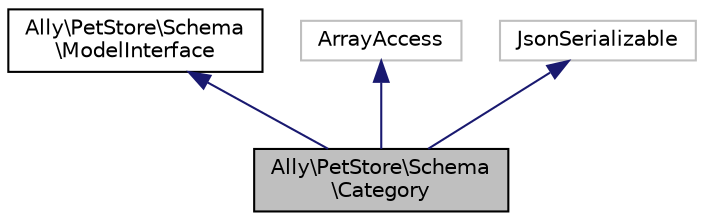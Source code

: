 digraph "Ally\PetStore\Schema\Category"
{
 // INTERACTIVE_SVG=YES
  edge [fontname="Helvetica",fontsize="10",labelfontname="Helvetica",labelfontsize="10"];
  node [fontname="Helvetica",fontsize="10",shape=record];
  Node0 [label="Ally\\PetStore\\Schema\l\\Category",height=0.2,width=0.4,color="black", fillcolor="grey75", style="filled", fontcolor="black"];
  Node1 -> Node0 [dir="back",color="midnightblue",fontsize="10",style="solid",fontname="Helvetica"];
  Node1 [label="Ally\\PetStore\\Schema\l\\ModelInterface",height=0.2,width=0.4,color="black", fillcolor="white", style="filled",URL="$d1/da9/interface_ally_1_1_pet_store_1_1_schema_1_1_model_interface.html"];
  Node2 -> Node0 [dir="back",color="midnightblue",fontsize="10",style="solid",fontname="Helvetica"];
  Node2 [label="ArrayAccess",height=0.2,width=0.4,color="grey75", fillcolor="white", style="filled"];
  Node3 -> Node0 [dir="back",color="midnightblue",fontsize="10",style="solid",fontname="Helvetica"];
  Node3 [label="JsonSerializable",height=0.2,width=0.4,color="grey75", fillcolor="white", style="filled"];
}
